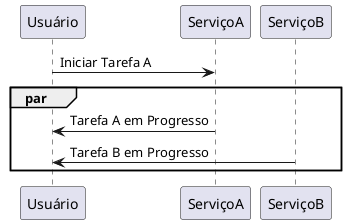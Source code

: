 @startuml Parallel.Sequence
participant Usuário
participant ServiçoA
participant ServiçoB

Usuário -> ServiçoA: Iniciar Tarefa A
par
    ServiçoA -> Usuário: Tarefa A em Progresso
    ServiçoB -> Usuário: Tarefa B em Progresso
end
@enduml
